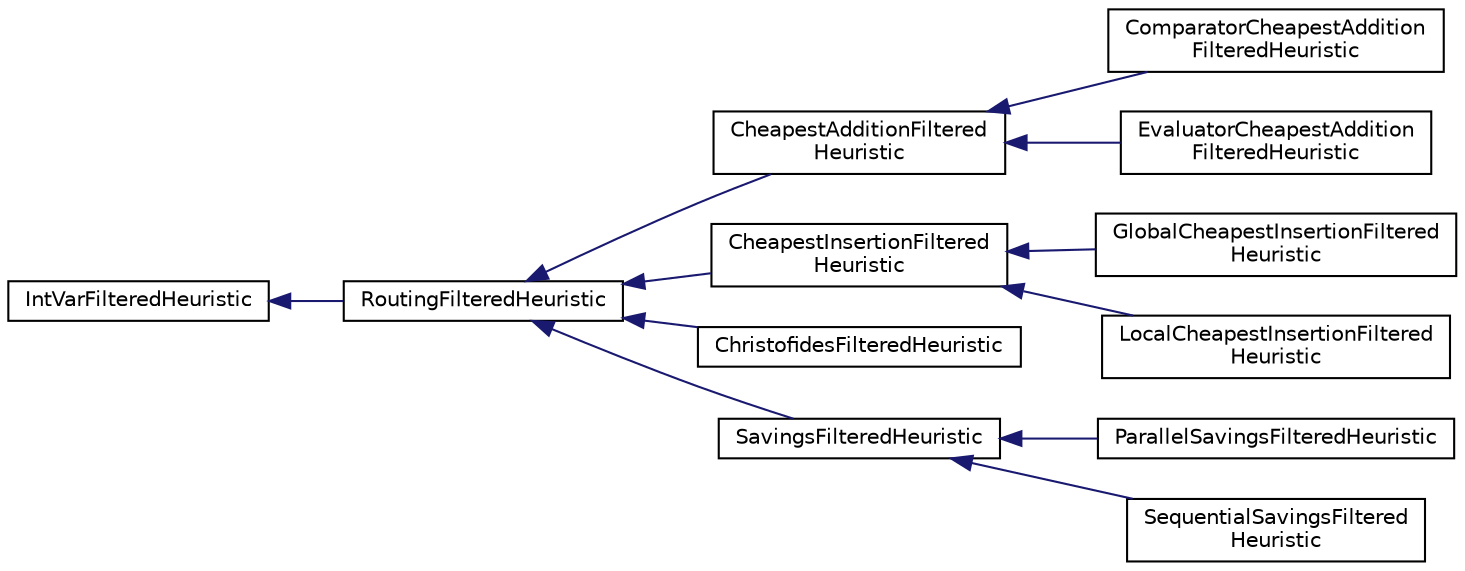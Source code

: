 digraph "Graphical Class Hierarchy"
{
 // LATEX_PDF_SIZE
  edge [fontname="Helvetica",fontsize="10",labelfontname="Helvetica",labelfontsize="10"];
  node [fontname="Helvetica",fontsize="10",shape=record];
  rankdir="LR";
  Node0 [label="IntVarFilteredHeuristic",height=0.2,width=0.4,color="black", fillcolor="white", style="filled",URL="$classoperations__research_1_1_int_var_filtered_heuristic.html",tooltip="Generic filter-based heuristic applied to IntVars."];
  Node0 -> Node1 [dir="back",color="midnightblue",fontsize="10",style="solid",fontname="Helvetica"];
  Node1 [label="RoutingFilteredHeuristic",height=0.2,width=0.4,color="black", fillcolor="white", style="filled",URL="$classoperations__research_1_1_routing_filtered_heuristic.html",tooltip="Filter-based heuristic dedicated to routing."];
  Node1 -> Node2 [dir="back",color="midnightblue",fontsize="10",style="solid",fontname="Helvetica"];
  Node2 [label="CheapestAdditionFiltered\lHeuristic",height=0.2,width=0.4,color="black", fillcolor="white", style="filled",URL="$classoperations__research_1_1_cheapest_addition_filtered_heuristic.html",tooltip="Filtered-base decision builder based on the addition heuristic, extending a path from its start node ..."];
  Node2 -> Node3 [dir="back",color="midnightblue",fontsize="10",style="solid",fontname="Helvetica"];
  Node3 [label="ComparatorCheapestAddition\lFilteredHeuristic",height=0.2,width=0.4,color="black", fillcolor="white", style="filled",URL="$classoperations__research_1_1_comparator_cheapest_addition_filtered_heuristic.html",tooltip="A CheapestAdditionFilteredHeuristic where the notion of 'cheapest arc' comes from an arc comparator."];
  Node2 -> Node4 [dir="back",color="midnightblue",fontsize="10",style="solid",fontname="Helvetica"];
  Node4 [label="EvaluatorCheapestAddition\lFilteredHeuristic",height=0.2,width=0.4,color="black", fillcolor="white", style="filled",URL="$classoperations__research_1_1_evaluator_cheapest_addition_filtered_heuristic.html",tooltip="A CheapestAdditionFilteredHeuristic where the notion of 'cheapest arc' comes from an arc evaluator."];
  Node1 -> Node5 [dir="back",color="midnightblue",fontsize="10",style="solid",fontname="Helvetica"];
  Node5 [label="CheapestInsertionFiltered\lHeuristic",height=0.2,width=0.4,color="black", fillcolor="white", style="filled",URL="$classoperations__research_1_1_cheapest_insertion_filtered_heuristic.html",tooltip=" "];
  Node5 -> Node6 [dir="back",color="midnightblue",fontsize="10",style="solid",fontname="Helvetica"];
  Node6 [label="GlobalCheapestInsertionFiltered\lHeuristic",height=0.2,width=0.4,color="black", fillcolor="white", style="filled",URL="$classoperations__research_1_1_global_cheapest_insertion_filtered_heuristic.html",tooltip="Filter-based decision builder which builds a solution by inserting nodes at their cheapest position o..."];
  Node5 -> Node7 [dir="back",color="midnightblue",fontsize="10",style="solid",fontname="Helvetica"];
  Node7 [label="LocalCheapestInsertionFiltered\lHeuristic",height=0.2,width=0.4,color="black", fillcolor="white", style="filled",URL="$classoperations__research_1_1_local_cheapest_insertion_filtered_heuristic.html",tooltip="Filter-base decision builder which builds a solution by inserting nodes at their cheapest position."];
  Node1 -> Node8 [dir="back",color="midnightblue",fontsize="10",style="solid",fontname="Helvetica"];
  Node8 [label="ChristofidesFilteredHeuristic",height=0.2,width=0.4,color="black", fillcolor="white", style="filled",URL="$classoperations__research_1_1_christofides_filtered_heuristic.html",tooltip="Christofides addition heuristic."];
  Node1 -> Node9 [dir="back",color="midnightblue",fontsize="10",style="solid",fontname="Helvetica"];
  Node9 [label="SavingsFilteredHeuristic",height=0.2,width=0.4,color="black", fillcolor="white", style="filled",URL="$classoperations__research_1_1_savings_filtered_heuristic.html",tooltip="Filter-based decision builder which builds a solution by using Clarke & Wright's Savings heuristic."];
  Node9 -> Node10 [dir="back",color="midnightblue",fontsize="10",style="solid",fontname="Helvetica"];
  Node10 [label="ParallelSavingsFilteredHeuristic",height=0.2,width=0.4,color="black", fillcolor="white", style="filled",URL="$classoperations__research_1_1_parallel_savings_filtered_heuristic.html",tooltip=" "];
  Node9 -> Node11 [dir="back",color="midnightblue",fontsize="10",style="solid",fontname="Helvetica"];
  Node11 [label="SequentialSavingsFiltered\lHeuristic",height=0.2,width=0.4,color="black", fillcolor="white", style="filled",URL="$classoperations__research_1_1_sequential_savings_filtered_heuristic.html",tooltip=" "];
}
